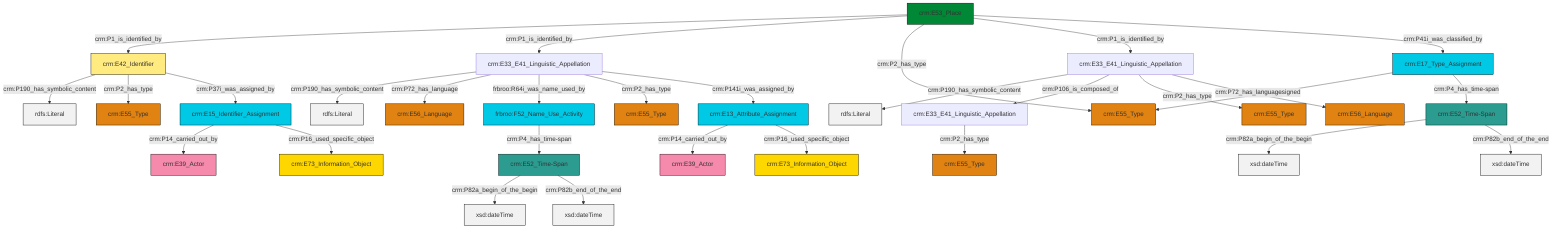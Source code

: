 graph TD
classDef Literal fill:#f2f2f2,stroke:#000000;
classDef CRM_Entity fill:#FFFFFF,stroke:#000000;
classDef Temporal_Entity fill:#00C9E6, stroke:#000000;
classDef Type fill:#E18312, stroke:#000000;
classDef Time-Span fill:#2C9C91, stroke:#000000;
classDef Appellation fill:#FFEB7F, stroke:#000000;
classDef Place fill:#008836, stroke:#000000;
classDef Persistent_Item fill:#B266B2, stroke:#000000;
classDef Conceptual_Object fill:#FFD700, stroke:#000000;
classDef Physical_Thing fill:#D2B48C, stroke:#000000;
classDef Actor fill:#f58aad, stroke:#000000;
classDef PC_Classes fill:#4ce600, stroke:#000000;
classDef Multi fill:#cccccc,stroke:#000000;

0["crm:E33_E41_Linguistic_Appellation"]:::Default -->|crm:P190_has_symbolic_content| 1[rdfs:Literal]:::Literal
4["crm:E53_Place"]:::Place -->|crm:P1_is_identified_by| 5["crm:E42_Identifier"]:::Appellation
0["crm:E33_E41_Linguistic_Appellation"]:::Default -->|crm:P72_has_language| 6["crm:E56_Language"]:::Type
5["crm:E42_Identifier"]:::Appellation -->|crm:P190_has_symbolic_content| 7[rdfs:Literal]:::Literal
8["crm:E52_Time-Span"]:::Time-Span -->|crm:P82a_begin_of_the_begin| 9[xsd:dateTime]:::Literal
2["crm:E52_Time-Span"]:::Time-Span -->|crm:P82a_begin_of_the_begin| 12[xsd:dateTime]:::Literal
4["crm:E53_Place"]:::Place -->|crm:P1_is_identified_by| 0["crm:E33_E41_Linguistic_Appellation"]:::Default
23["crm:E15_Identifier_Assignment"]:::Temporal_Entity -->|crm:P14_carried_out_by| 24["crm:E39_Actor"]:::Actor
8["crm:E52_Time-Span"]:::Time-Span -->|crm:P82b_end_of_the_end| 26[xsd:dateTime]:::Literal
5["crm:E42_Identifier"]:::Appellation -->|crm:P2_has_type| 28["crm:E55_Type"]:::Type
21["crm:E33_E41_Linguistic_Appellation"]:::Default -->|crm:P190_has_symbolic_content| 29[rdfs:Literal]:::Literal
2["crm:E52_Time-Span"]:::Time-Span -->|crm:P82b_end_of_the_end| 32[xsd:dateTime]:::Literal
0["crm:E33_E41_Linguistic_Appellation"]:::Default -->|frbroo:R64i_was_name_used_by| 35["frbroo:F52_Name_Use_Activity"]:::Temporal_Entity
10["crm:E13_Attribute_Assignment"]:::Temporal_Entity -->|crm:P14_carried_out_by| 36["crm:E39_Actor"]:::Actor
17["crm:E33_E41_Linguistic_Appellation"]:::Default -->|crm:P2_has_type| 33["crm:E55_Type"]:::Type
5["crm:E42_Identifier"]:::Appellation -->|crm:P37i_was_assigned_by| 23["crm:E15_Identifier_Assignment"]:::Temporal_Entity
19["crm:E17_Type_Assignment"]:::Temporal_Entity -->|crm:P42_assigned| 46["crm:E55_Type"]:::Type
10["crm:E13_Attribute_Assignment"]:::Temporal_Entity -->|crm:P16_used_specific_object| 37["crm:E73_Information_Object"]:::Conceptual_Object
4["crm:E53_Place"]:::Place -->|crm:P2_has_type| 46["crm:E55_Type"]:::Type
4["crm:E53_Place"]:::Place -->|crm:P1_is_identified_by| 21["crm:E33_E41_Linguistic_Appellation"]:::Default
21["crm:E33_E41_Linguistic_Appellation"]:::Default -->|crm:P106_is_composed_of| 17["crm:E33_E41_Linguistic_Appellation"]:::Default
4["crm:E53_Place"]:::Place -->|crm:P41i_was_classified_by| 19["crm:E17_Type_Assignment"]:::Temporal_Entity
19["crm:E17_Type_Assignment"]:::Temporal_Entity -->|crm:P4_has_time-span| 2["crm:E52_Time-Span"]:::Time-Span
21["crm:E33_E41_Linguistic_Appellation"]:::Default -->|crm:P2_has_type| 13["crm:E55_Type"]:::Type
23["crm:E15_Identifier_Assignment"]:::Temporal_Entity -->|crm:P16_used_specific_object| 15["crm:E73_Information_Object"]:::Conceptual_Object
21["crm:E33_E41_Linguistic_Appellation"]:::Default -->|crm:P72_has_language| 30["crm:E56_Language"]:::Type
0["crm:E33_E41_Linguistic_Appellation"]:::Default -->|crm:P2_has_type| 43["crm:E55_Type"]:::Type
0["crm:E33_E41_Linguistic_Appellation"]:::Default -->|crm:P141i_was_assigned_by| 10["crm:E13_Attribute_Assignment"]:::Temporal_Entity
35["frbroo:F52_Name_Use_Activity"]:::Temporal_Entity -->|crm:P4_has_time-span| 8["crm:E52_Time-Span"]:::Time-Span
